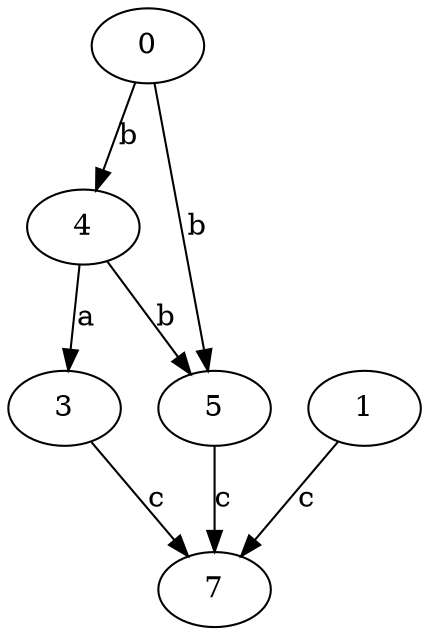 strict digraph  {
0;
1;
3;
4;
5;
7;
0 -> 4  [label=b];
0 -> 5  [label=b];
1 -> 7  [label=c];
3 -> 7  [label=c];
4 -> 3  [label=a];
4 -> 5  [label=b];
5 -> 7  [label=c];
}
